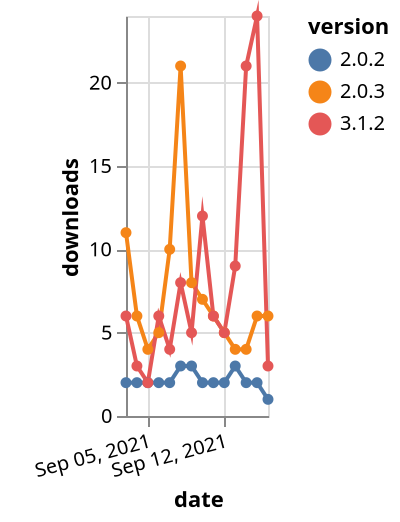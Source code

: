 {"$schema": "https://vega.github.io/schema/vega-lite/v5.json", "description": "A simple bar chart with embedded data.", "data": {"values": [{"date": "2021-09-03", "total": 5971, "delta": 2, "version": "2.0.2"}, {"date": "2021-09-04", "total": 5973, "delta": 2, "version": "2.0.2"}, {"date": "2021-09-05", "total": 5975, "delta": 2, "version": "2.0.2"}, {"date": "2021-09-06", "total": 5977, "delta": 2, "version": "2.0.2"}, {"date": "2021-09-07", "total": 5979, "delta": 2, "version": "2.0.2"}, {"date": "2021-09-08", "total": 5982, "delta": 3, "version": "2.0.2"}, {"date": "2021-09-09", "total": 5985, "delta": 3, "version": "2.0.2"}, {"date": "2021-09-10", "total": 5987, "delta": 2, "version": "2.0.2"}, {"date": "2021-09-11", "total": 5989, "delta": 2, "version": "2.0.2"}, {"date": "2021-09-12", "total": 5991, "delta": 2, "version": "2.0.2"}, {"date": "2021-09-13", "total": 5994, "delta": 3, "version": "2.0.2"}, {"date": "2021-09-14", "total": 5996, "delta": 2, "version": "2.0.2"}, {"date": "2021-09-15", "total": 5998, "delta": 2, "version": "2.0.2"}, {"date": "2021-09-16", "total": 5999, "delta": 1, "version": "2.0.2"}, {"date": "2021-09-03", "total": 23511, "delta": 11, "version": "2.0.3"}, {"date": "2021-09-04", "total": 23517, "delta": 6, "version": "2.0.3"}, {"date": "2021-09-05", "total": 23521, "delta": 4, "version": "2.0.3"}, {"date": "2021-09-06", "total": 23526, "delta": 5, "version": "2.0.3"}, {"date": "2021-09-07", "total": 23536, "delta": 10, "version": "2.0.3"}, {"date": "2021-09-08", "total": 23557, "delta": 21, "version": "2.0.3"}, {"date": "2021-09-09", "total": 23565, "delta": 8, "version": "2.0.3"}, {"date": "2021-09-10", "total": 23572, "delta": 7, "version": "2.0.3"}, {"date": "2021-09-11", "total": 23578, "delta": 6, "version": "2.0.3"}, {"date": "2021-09-12", "total": 23583, "delta": 5, "version": "2.0.3"}, {"date": "2021-09-13", "total": 23587, "delta": 4, "version": "2.0.3"}, {"date": "2021-09-14", "total": 23591, "delta": 4, "version": "2.0.3"}, {"date": "2021-09-15", "total": 23597, "delta": 6, "version": "2.0.3"}, {"date": "2021-09-16", "total": 23603, "delta": 6, "version": "2.0.3"}, {"date": "2021-09-03", "total": 1224, "delta": 6, "version": "3.1.2"}, {"date": "2021-09-04", "total": 1227, "delta": 3, "version": "3.1.2"}, {"date": "2021-09-05", "total": 1229, "delta": 2, "version": "3.1.2"}, {"date": "2021-09-06", "total": 1235, "delta": 6, "version": "3.1.2"}, {"date": "2021-09-07", "total": 1239, "delta": 4, "version": "3.1.2"}, {"date": "2021-09-08", "total": 1247, "delta": 8, "version": "3.1.2"}, {"date": "2021-09-09", "total": 1252, "delta": 5, "version": "3.1.2"}, {"date": "2021-09-10", "total": 1264, "delta": 12, "version": "3.1.2"}, {"date": "2021-09-11", "total": 1270, "delta": 6, "version": "3.1.2"}, {"date": "2021-09-12", "total": 1275, "delta": 5, "version": "3.1.2"}, {"date": "2021-09-13", "total": 1284, "delta": 9, "version": "3.1.2"}, {"date": "2021-09-14", "total": 1305, "delta": 21, "version": "3.1.2"}, {"date": "2021-09-15", "total": 1329, "delta": 24, "version": "3.1.2"}, {"date": "2021-09-16", "total": 1332, "delta": 3, "version": "3.1.2"}]}, "width": "container", "mark": {"type": "line", "point": {"filled": true}}, "encoding": {"x": {"field": "date", "type": "temporal", "timeUnit": "yearmonthdate", "title": "date", "axis": {"labelAngle": -15}}, "y": {"field": "delta", "type": "quantitative", "title": "downloads"}, "color": {"field": "version", "type": "nominal"}, "tooltip": {"field": "delta"}}}